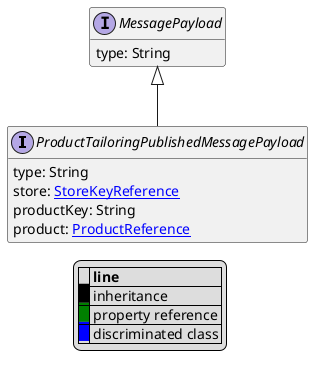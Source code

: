 @startuml

hide empty fields
hide empty methods
legend
|= |= line |
|<back:black>   </back>| inheritance |
|<back:green>   </back>| property reference |
|<back:blue>   </back>| discriminated class |
endlegend
interface ProductTailoringPublishedMessagePayload [[ProductTailoringPublishedMessagePayload.svg]] extends MessagePayload {
    type: String
    store: [[StoreKeyReference.svg StoreKeyReference]]
    productKey: String
    product: [[ProductReference.svg ProductReference]]
}
interface MessagePayload [[MessagePayload.svg]]  {
    type: String
}





@enduml
